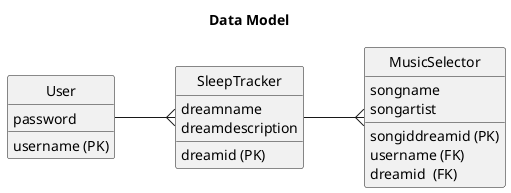 @startuml

title Data Model
left to right direction
hide circle

entity "User" as ent01 {
  username (PK)
  password
}

entity "SleepTracker" as ent02 {
  dreamid (PK)
  dreamname
  dreamdescription
}

entity "MusicSelector" as ent03 {
  songiddreamid (PK)
  songname
  songartist
  username (FK)
  dreamid  (FK)
}

ent01 --{ ent02 
ent02 --{ ent03 

@enduml